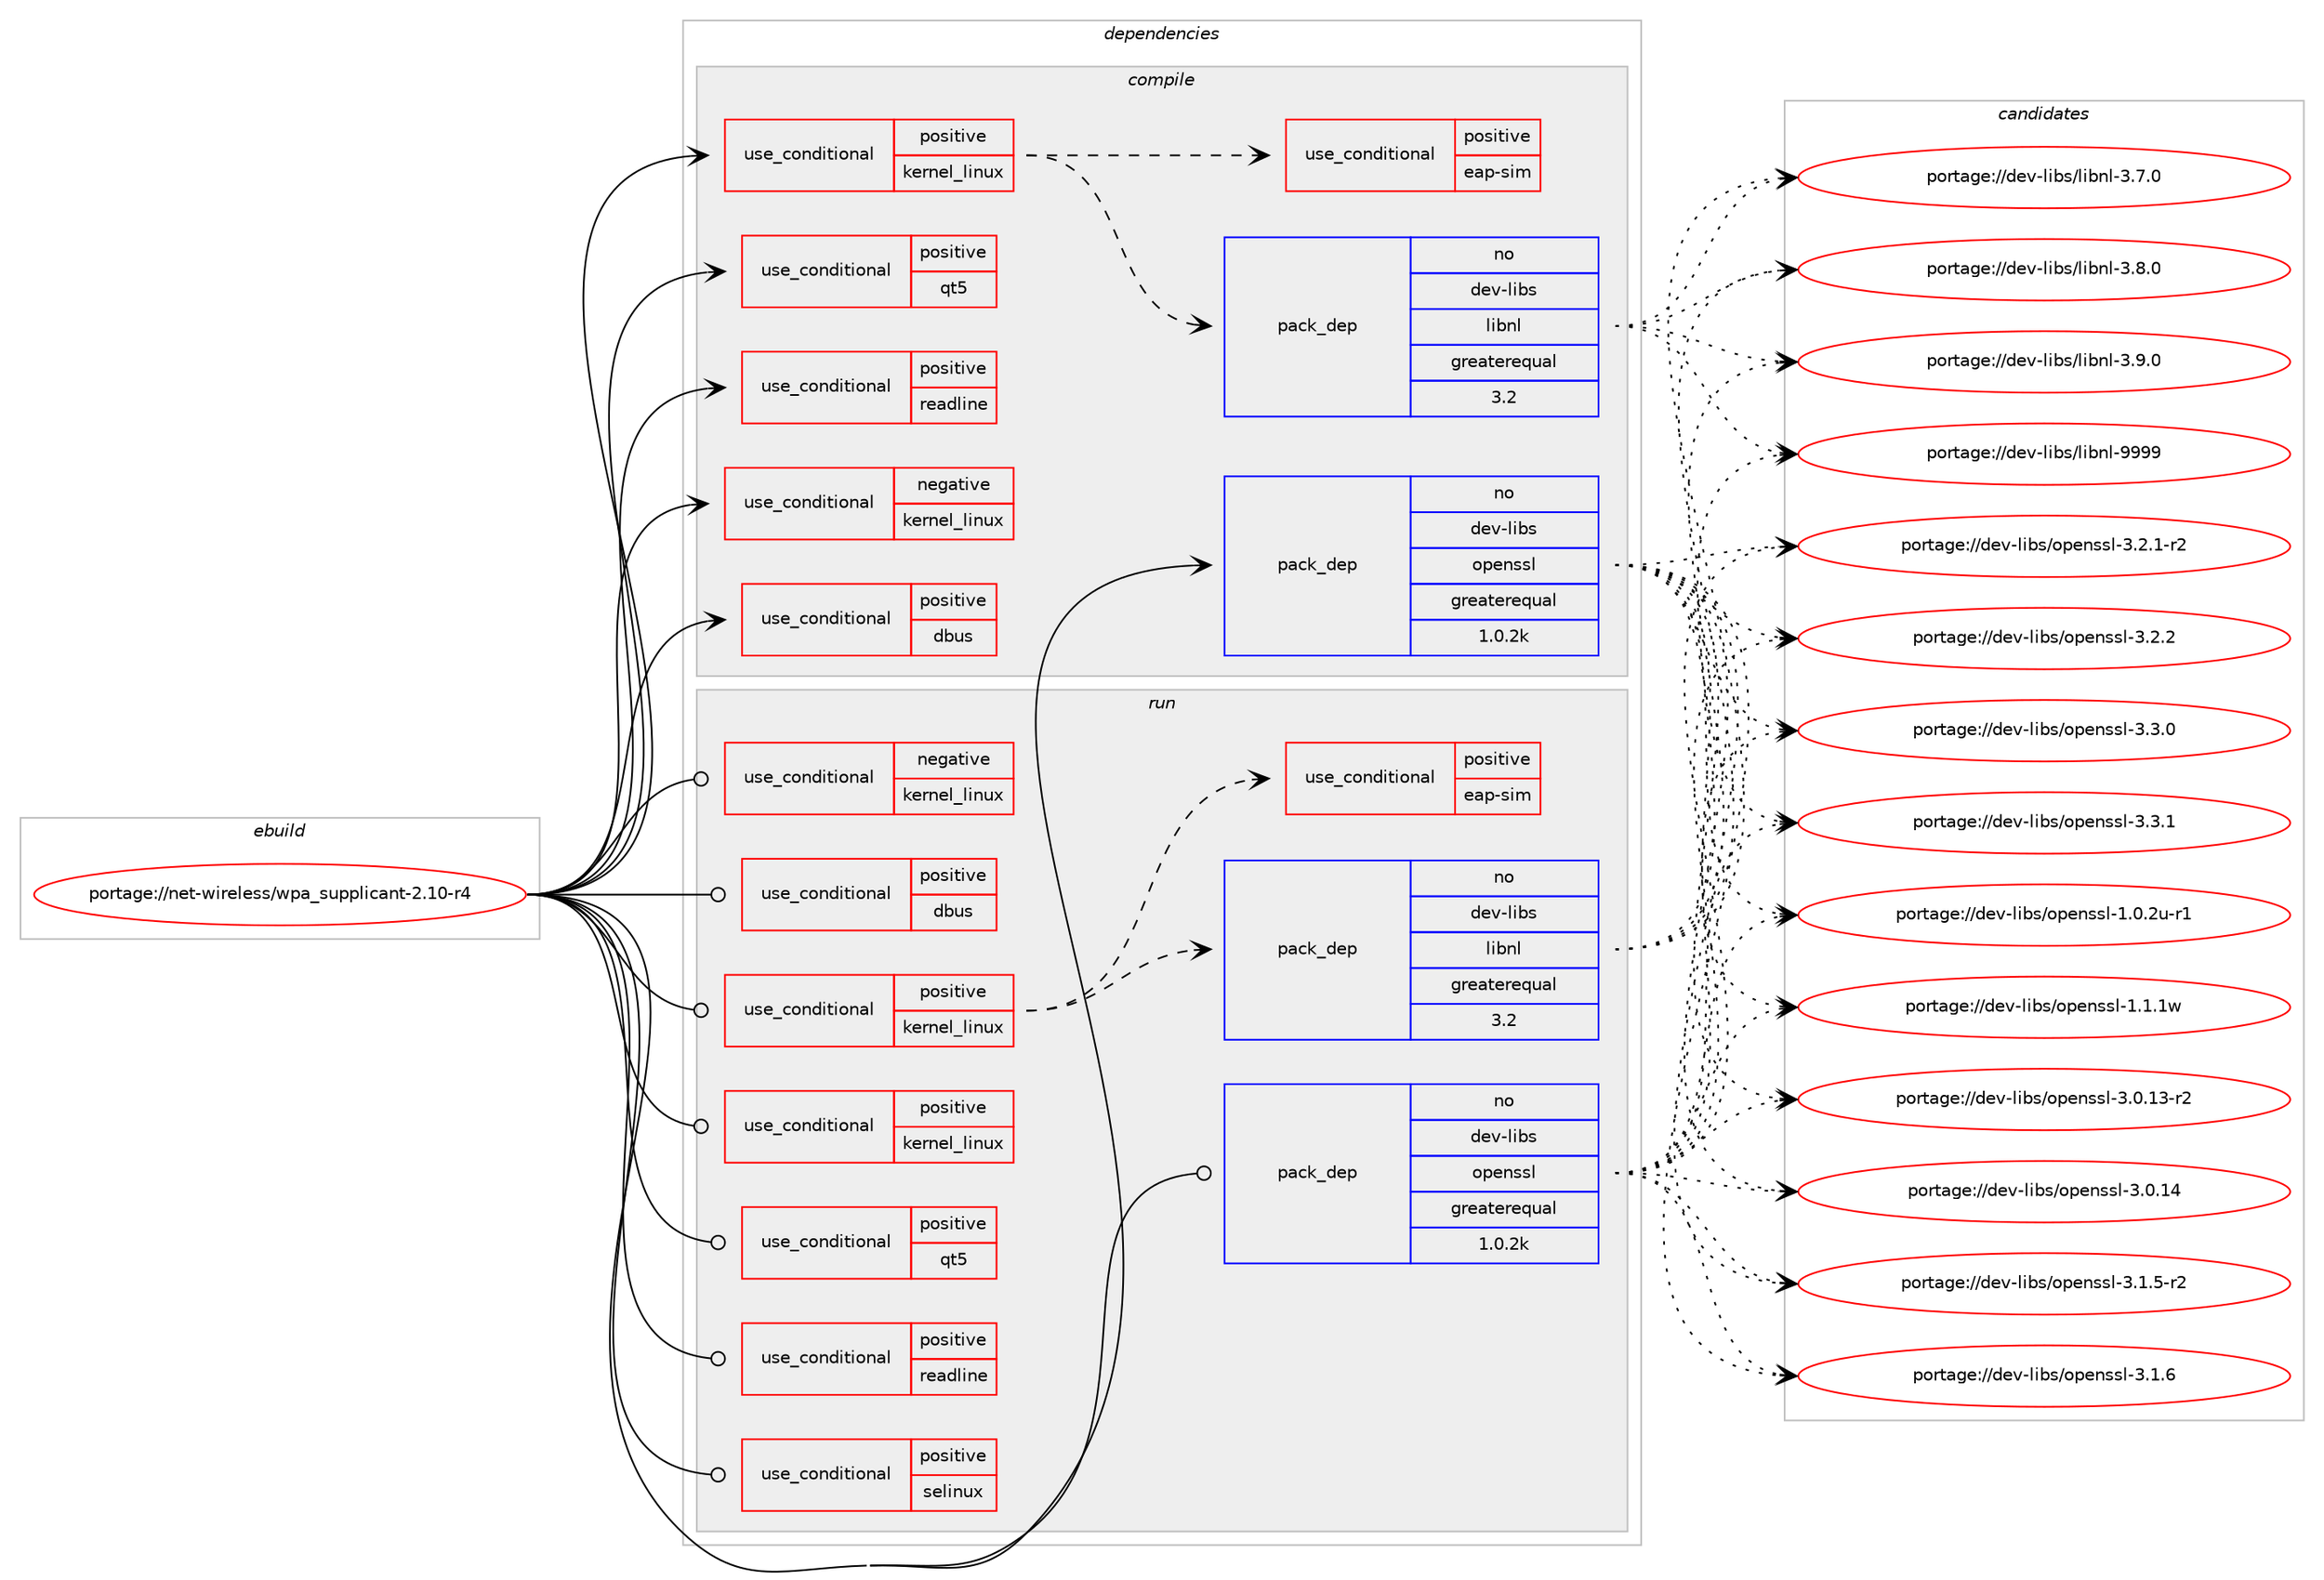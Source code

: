 digraph prolog {

# *************
# Graph options
# *************

newrank=true;
concentrate=true;
compound=true;
graph [rankdir=LR,fontname=Helvetica,fontsize=10,ranksep=1.5];#, ranksep=2.5, nodesep=0.2];
edge  [arrowhead=vee];
node  [fontname=Helvetica,fontsize=10];

# **********
# The ebuild
# **********

subgraph cluster_leftcol {
color=gray;
rank=same;
label=<<i>ebuild</i>>;
id [label="portage://net-wireless/wpa_supplicant-2.10-r4", color=red, width=4, href="../net-wireless/wpa_supplicant-2.10-r4.svg"];
}

# ****************
# The dependencies
# ****************

subgraph cluster_midcol {
color=gray;
label=<<i>dependencies</i>>;
subgraph cluster_compile {
fillcolor="#eeeeee";
style=filled;
label=<<i>compile</i>>;
subgraph cond101013 {
dependency197113 [label=<<TABLE BORDER="0" CELLBORDER="1" CELLSPACING="0" CELLPADDING="4"><TR><TD ROWSPAN="3" CELLPADDING="10">use_conditional</TD></TR><TR><TD>negative</TD></TR><TR><TD>kernel_linux</TD></TR></TABLE>>, shape=none, color=red];
# *** BEGIN UNKNOWN DEPENDENCY TYPE (TODO) ***
# dependency197113 -> package_dependency(portage://net-wireless/wpa_supplicant-2.10-r4,install,no,net-libs,libpcap,none,[,,],[],[])
# *** END UNKNOWN DEPENDENCY TYPE (TODO) ***

}
id:e -> dependency197113:w [weight=20,style="solid",arrowhead="vee"];
subgraph cond101014 {
dependency197114 [label=<<TABLE BORDER="0" CELLBORDER="1" CELLSPACING="0" CELLPADDING="4"><TR><TD ROWSPAN="3" CELLPADDING="10">use_conditional</TD></TR><TR><TD>positive</TD></TR><TR><TD>dbus</TD></TR></TABLE>>, shape=none, color=red];
# *** BEGIN UNKNOWN DEPENDENCY TYPE (TODO) ***
# dependency197114 -> package_dependency(portage://net-wireless/wpa_supplicant-2.10-r4,install,no,sys-apps,dbus,none,[,,],[],[])
# *** END UNKNOWN DEPENDENCY TYPE (TODO) ***

}
id:e -> dependency197114:w [weight=20,style="solid",arrowhead="vee"];
subgraph cond101015 {
dependency197115 [label=<<TABLE BORDER="0" CELLBORDER="1" CELLSPACING="0" CELLPADDING="4"><TR><TD ROWSPAN="3" CELLPADDING="10">use_conditional</TD></TR><TR><TD>positive</TD></TR><TR><TD>kernel_linux</TD></TR></TABLE>>, shape=none, color=red];
subgraph pack93357 {
dependency197116 [label=<<TABLE BORDER="0" CELLBORDER="1" CELLSPACING="0" CELLPADDING="4" WIDTH="220"><TR><TD ROWSPAN="6" CELLPADDING="30">pack_dep</TD></TR><TR><TD WIDTH="110">no</TD></TR><TR><TD>dev-libs</TD></TR><TR><TD>libnl</TD></TR><TR><TD>greaterequal</TD></TR><TR><TD>3.2</TD></TR></TABLE>>, shape=none, color=blue];
}
dependency197115:e -> dependency197116:w [weight=20,style="dashed",arrowhead="vee"];
subgraph cond101016 {
dependency197117 [label=<<TABLE BORDER="0" CELLBORDER="1" CELLSPACING="0" CELLPADDING="4"><TR><TD ROWSPAN="3" CELLPADDING="10">use_conditional</TD></TR><TR><TD>positive</TD></TR><TR><TD>eap-sim</TD></TR></TABLE>>, shape=none, color=red];
# *** BEGIN UNKNOWN DEPENDENCY TYPE (TODO) ***
# dependency197117 -> package_dependency(portage://net-wireless/wpa_supplicant-2.10-r4,install,no,sys-apps,pcsc-lite,none,[,,],[],[])
# *** END UNKNOWN DEPENDENCY TYPE (TODO) ***

}
dependency197115:e -> dependency197117:w [weight=20,style="dashed",arrowhead="vee"];
}
id:e -> dependency197115:w [weight=20,style="solid",arrowhead="vee"];
subgraph cond101017 {
dependency197118 [label=<<TABLE BORDER="0" CELLBORDER="1" CELLSPACING="0" CELLPADDING="4"><TR><TD ROWSPAN="3" CELLPADDING="10">use_conditional</TD></TR><TR><TD>positive</TD></TR><TR><TD>qt5</TD></TR></TABLE>>, shape=none, color=red];
# *** BEGIN UNKNOWN DEPENDENCY TYPE (TODO) ***
# dependency197118 -> package_dependency(portage://net-wireless/wpa_supplicant-2.10-r4,install,no,dev-qt,qtcore,none,[,,],[slot(5)],[])
# *** END UNKNOWN DEPENDENCY TYPE (TODO) ***

# *** BEGIN UNKNOWN DEPENDENCY TYPE (TODO) ***
# dependency197118 -> package_dependency(portage://net-wireless/wpa_supplicant-2.10-r4,install,no,dev-qt,qtgui,none,[,,],[slot(5)],[])
# *** END UNKNOWN DEPENDENCY TYPE (TODO) ***

# *** BEGIN UNKNOWN DEPENDENCY TYPE (TODO) ***
# dependency197118 -> package_dependency(portage://net-wireless/wpa_supplicant-2.10-r4,install,no,dev-qt,qtsvg,none,[,,],[slot(5)],[])
# *** END UNKNOWN DEPENDENCY TYPE (TODO) ***

# *** BEGIN UNKNOWN DEPENDENCY TYPE (TODO) ***
# dependency197118 -> package_dependency(portage://net-wireless/wpa_supplicant-2.10-r4,install,no,dev-qt,qtwidgets,none,[,,],[slot(5)],[])
# *** END UNKNOWN DEPENDENCY TYPE (TODO) ***

}
id:e -> dependency197118:w [weight=20,style="solid",arrowhead="vee"];
subgraph cond101018 {
dependency197119 [label=<<TABLE BORDER="0" CELLBORDER="1" CELLSPACING="0" CELLPADDING="4"><TR><TD ROWSPAN="3" CELLPADDING="10">use_conditional</TD></TR><TR><TD>positive</TD></TR><TR><TD>readline</TD></TR></TABLE>>, shape=none, color=red];
# *** BEGIN UNKNOWN DEPENDENCY TYPE (TODO) ***
# dependency197119 -> package_dependency(portage://net-wireless/wpa_supplicant-2.10-r4,install,no,sys-libs,ncurses,none,[,,],[slot(0),equal],[])
# *** END UNKNOWN DEPENDENCY TYPE (TODO) ***

# *** BEGIN UNKNOWN DEPENDENCY TYPE (TODO) ***
# dependency197119 -> package_dependency(portage://net-wireless/wpa_supplicant-2.10-r4,install,no,sys-libs,readline,none,[,,],[slot(0),equal],[])
# *** END UNKNOWN DEPENDENCY TYPE (TODO) ***

}
id:e -> dependency197119:w [weight=20,style="solid",arrowhead="vee"];
subgraph pack93358 {
dependency197120 [label=<<TABLE BORDER="0" CELLBORDER="1" CELLSPACING="0" CELLPADDING="4" WIDTH="220"><TR><TD ROWSPAN="6" CELLPADDING="30">pack_dep</TD></TR><TR><TD WIDTH="110">no</TD></TR><TR><TD>dev-libs</TD></TR><TR><TD>openssl</TD></TR><TR><TD>greaterequal</TD></TR><TR><TD>1.0.2k</TD></TR></TABLE>>, shape=none, color=blue];
}
id:e -> dependency197120:w [weight=20,style="solid",arrowhead="vee"];
}
subgraph cluster_compileandrun {
fillcolor="#eeeeee";
style=filled;
label=<<i>compile and run</i>>;
}
subgraph cluster_run {
fillcolor="#eeeeee";
style=filled;
label=<<i>run</i>>;
subgraph cond101019 {
dependency197121 [label=<<TABLE BORDER="0" CELLBORDER="1" CELLSPACING="0" CELLPADDING="4"><TR><TD ROWSPAN="3" CELLPADDING="10">use_conditional</TD></TR><TR><TD>negative</TD></TR><TR><TD>kernel_linux</TD></TR></TABLE>>, shape=none, color=red];
# *** BEGIN UNKNOWN DEPENDENCY TYPE (TODO) ***
# dependency197121 -> package_dependency(portage://net-wireless/wpa_supplicant-2.10-r4,run,no,net-libs,libpcap,none,[,,],[],[])
# *** END UNKNOWN DEPENDENCY TYPE (TODO) ***

}
id:e -> dependency197121:w [weight=20,style="solid",arrowhead="odot"];
subgraph cond101020 {
dependency197122 [label=<<TABLE BORDER="0" CELLBORDER="1" CELLSPACING="0" CELLPADDING="4"><TR><TD ROWSPAN="3" CELLPADDING="10">use_conditional</TD></TR><TR><TD>positive</TD></TR><TR><TD>dbus</TD></TR></TABLE>>, shape=none, color=red];
# *** BEGIN UNKNOWN DEPENDENCY TYPE (TODO) ***
# dependency197122 -> package_dependency(portage://net-wireless/wpa_supplicant-2.10-r4,run,no,sys-apps,dbus,none,[,,],[],[])
# *** END UNKNOWN DEPENDENCY TYPE (TODO) ***

}
id:e -> dependency197122:w [weight=20,style="solid",arrowhead="odot"];
subgraph cond101021 {
dependency197123 [label=<<TABLE BORDER="0" CELLBORDER="1" CELLSPACING="0" CELLPADDING="4"><TR><TD ROWSPAN="3" CELLPADDING="10">use_conditional</TD></TR><TR><TD>positive</TD></TR><TR><TD>kernel_linux</TD></TR></TABLE>>, shape=none, color=red];
subgraph pack93359 {
dependency197124 [label=<<TABLE BORDER="0" CELLBORDER="1" CELLSPACING="0" CELLPADDING="4" WIDTH="220"><TR><TD ROWSPAN="6" CELLPADDING="30">pack_dep</TD></TR><TR><TD WIDTH="110">no</TD></TR><TR><TD>dev-libs</TD></TR><TR><TD>libnl</TD></TR><TR><TD>greaterequal</TD></TR><TR><TD>3.2</TD></TR></TABLE>>, shape=none, color=blue];
}
dependency197123:e -> dependency197124:w [weight=20,style="dashed",arrowhead="vee"];
subgraph cond101022 {
dependency197125 [label=<<TABLE BORDER="0" CELLBORDER="1" CELLSPACING="0" CELLPADDING="4"><TR><TD ROWSPAN="3" CELLPADDING="10">use_conditional</TD></TR><TR><TD>positive</TD></TR><TR><TD>eap-sim</TD></TR></TABLE>>, shape=none, color=red];
# *** BEGIN UNKNOWN DEPENDENCY TYPE (TODO) ***
# dependency197125 -> package_dependency(portage://net-wireless/wpa_supplicant-2.10-r4,run,no,sys-apps,pcsc-lite,none,[,,],[],[])
# *** END UNKNOWN DEPENDENCY TYPE (TODO) ***

}
dependency197123:e -> dependency197125:w [weight=20,style="dashed",arrowhead="vee"];
}
id:e -> dependency197123:w [weight=20,style="solid",arrowhead="odot"];
subgraph cond101023 {
dependency197126 [label=<<TABLE BORDER="0" CELLBORDER="1" CELLSPACING="0" CELLPADDING="4"><TR><TD ROWSPAN="3" CELLPADDING="10">use_conditional</TD></TR><TR><TD>positive</TD></TR><TR><TD>kernel_linux</TD></TR></TABLE>>, shape=none, color=red];
# *** BEGIN UNKNOWN DEPENDENCY TYPE (TODO) ***
# dependency197126 -> package_dependency(portage://net-wireless/wpa_supplicant-2.10-r4,run,no,net-wireless,wireless-regdb,none,[,,],[],[])
# *** END UNKNOWN DEPENDENCY TYPE (TODO) ***

}
id:e -> dependency197126:w [weight=20,style="solid",arrowhead="odot"];
subgraph cond101024 {
dependency197127 [label=<<TABLE BORDER="0" CELLBORDER="1" CELLSPACING="0" CELLPADDING="4"><TR><TD ROWSPAN="3" CELLPADDING="10">use_conditional</TD></TR><TR><TD>positive</TD></TR><TR><TD>qt5</TD></TR></TABLE>>, shape=none, color=red];
# *** BEGIN UNKNOWN DEPENDENCY TYPE (TODO) ***
# dependency197127 -> package_dependency(portage://net-wireless/wpa_supplicant-2.10-r4,run,no,dev-qt,qtcore,none,[,,],[slot(5)],[])
# *** END UNKNOWN DEPENDENCY TYPE (TODO) ***

# *** BEGIN UNKNOWN DEPENDENCY TYPE (TODO) ***
# dependency197127 -> package_dependency(portage://net-wireless/wpa_supplicant-2.10-r4,run,no,dev-qt,qtgui,none,[,,],[slot(5)],[])
# *** END UNKNOWN DEPENDENCY TYPE (TODO) ***

# *** BEGIN UNKNOWN DEPENDENCY TYPE (TODO) ***
# dependency197127 -> package_dependency(portage://net-wireless/wpa_supplicant-2.10-r4,run,no,dev-qt,qtsvg,none,[,,],[slot(5)],[])
# *** END UNKNOWN DEPENDENCY TYPE (TODO) ***

# *** BEGIN UNKNOWN DEPENDENCY TYPE (TODO) ***
# dependency197127 -> package_dependency(portage://net-wireless/wpa_supplicant-2.10-r4,run,no,dev-qt,qtwidgets,none,[,,],[slot(5)],[])
# *** END UNKNOWN DEPENDENCY TYPE (TODO) ***

}
id:e -> dependency197127:w [weight=20,style="solid",arrowhead="odot"];
subgraph cond101025 {
dependency197128 [label=<<TABLE BORDER="0" CELLBORDER="1" CELLSPACING="0" CELLPADDING="4"><TR><TD ROWSPAN="3" CELLPADDING="10">use_conditional</TD></TR><TR><TD>positive</TD></TR><TR><TD>readline</TD></TR></TABLE>>, shape=none, color=red];
# *** BEGIN UNKNOWN DEPENDENCY TYPE (TODO) ***
# dependency197128 -> package_dependency(portage://net-wireless/wpa_supplicant-2.10-r4,run,no,sys-libs,ncurses,none,[,,],[slot(0),equal],[])
# *** END UNKNOWN DEPENDENCY TYPE (TODO) ***

# *** BEGIN UNKNOWN DEPENDENCY TYPE (TODO) ***
# dependency197128 -> package_dependency(portage://net-wireless/wpa_supplicant-2.10-r4,run,no,sys-libs,readline,none,[,,],[slot(0),equal],[])
# *** END UNKNOWN DEPENDENCY TYPE (TODO) ***

}
id:e -> dependency197128:w [weight=20,style="solid",arrowhead="odot"];
subgraph cond101026 {
dependency197129 [label=<<TABLE BORDER="0" CELLBORDER="1" CELLSPACING="0" CELLPADDING="4"><TR><TD ROWSPAN="3" CELLPADDING="10">use_conditional</TD></TR><TR><TD>positive</TD></TR><TR><TD>selinux</TD></TR></TABLE>>, shape=none, color=red];
# *** BEGIN UNKNOWN DEPENDENCY TYPE (TODO) ***
# dependency197129 -> package_dependency(portage://net-wireless/wpa_supplicant-2.10-r4,run,no,sec-policy,selinux-networkmanager,none,[,,],[],[])
# *** END UNKNOWN DEPENDENCY TYPE (TODO) ***

}
id:e -> dependency197129:w [weight=20,style="solid",arrowhead="odot"];
subgraph pack93360 {
dependency197130 [label=<<TABLE BORDER="0" CELLBORDER="1" CELLSPACING="0" CELLPADDING="4" WIDTH="220"><TR><TD ROWSPAN="6" CELLPADDING="30">pack_dep</TD></TR><TR><TD WIDTH="110">no</TD></TR><TR><TD>dev-libs</TD></TR><TR><TD>openssl</TD></TR><TR><TD>greaterequal</TD></TR><TR><TD>1.0.2k</TD></TR></TABLE>>, shape=none, color=blue];
}
id:e -> dependency197130:w [weight=20,style="solid",arrowhead="odot"];
}
}

# **************
# The candidates
# **************

subgraph cluster_choices {
rank=same;
color=gray;
label=<<i>candidates</i>>;

subgraph choice93357 {
color=black;
nodesep=1;
choice10010111845108105981154710810598110108455146554648 [label="portage://dev-libs/libnl-3.7.0", color=red, width=4,href="../dev-libs/libnl-3.7.0.svg"];
choice10010111845108105981154710810598110108455146564648 [label="portage://dev-libs/libnl-3.8.0", color=red, width=4,href="../dev-libs/libnl-3.8.0.svg"];
choice10010111845108105981154710810598110108455146574648 [label="portage://dev-libs/libnl-3.9.0", color=red, width=4,href="../dev-libs/libnl-3.9.0.svg"];
choice100101118451081059811547108105981101084557575757 [label="portage://dev-libs/libnl-9999", color=red, width=4,href="../dev-libs/libnl-9999.svg"];
dependency197116:e -> choice10010111845108105981154710810598110108455146554648:w [style=dotted,weight="100"];
dependency197116:e -> choice10010111845108105981154710810598110108455146564648:w [style=dotted,weight="100"];
dependency197116:e -> choice10010111845108105981154710810598110108455146574648:w [style=dotted,weight="100"];
dependency197116:e -> choice100101118451081059811547108105981101084557575757:w [style=dotted,weight="100"];
}
subgraph choice93358 {
color=black;
nodesep=1;
choice1001011184510810598115471111121011101151151084549464846501174511449 [label="portage://dev-libs/openssl-1.0.2u-r1", color=red, width=4,href="../dev-libs/openssl-1.0.2u-r1.svg"];
choice100101118451081059811547111112101110115115108454946494649119 [label="portage://dev-libs/openssl-1.1.1w", color=red, width=4,href="../dev-libs/openssl-1.1.1w.svg"];
choice100101118451081059811547111112101110115115108455146484649514511450 [label="portage://dev-libs/openssl-3.0.13-r2", color=red, width=4,href="../dev-libs/openssl-3.0.13-r2.svg"];
choice10010111845108105981154711111210111011511510845514648464952 [label="portage://dev-libs/openssl-3.0.14", color=red, width=4,href="../dev-libs/openssl-3.0.14.svg"];
choice1001011184510810598115471111121011101151151084551464946534511450 [label="portage://dev-libs/openssl-3.1.5-r2", color=red, width=4,href="../dev-libs/openssl-3.1.5-r2.svg"];
choice100101118451081059811547111112101110115115108455146494654 [label="portage://dev-libs/openssl-3.1.6", color=red, width=4,href="../dev-libs/openssl-3.1.6.svg"];
choice1001011184510810598115471111121011101151151084551465046494511450 [label="portage://dev-libs/openssl-3.2.1-r2", color=red, width=4,href="../dev-libs/openssl-3.2.1-r2.svg"];
choice100101118451081059811547111112101110115115108455146504650 [label="portage://dev-libs/openssl-3.2.2", color=red, width=4,href="../dev-libs/openssl-3.2.2.svg"];
choice100101118451081059811547111112101110115115108455146514648 [label="portage://dev-libs/openssl-3.3.0", color=red, width=4,href="../dev-libs/openssl-3.3.0.svg"];
choice100101118451081059811547111112101110115115108455146514649 [label="portage://dev-libs/openssl-3.3.1", color=red, width=4,href="../dev-libs/openssl-3.3.1.svg"];
dependency197120:e -> choice1001011184510810598115471111121011101151151084549464846501174511449:w [style=dotted,weight="100"];
dependency197120:e -> choice100101118451081059811547111112101110115115108454946494649119:w [style=dotted,weight="100"];
dependency197120:e -> choice100101118451081059811547111112101110115115108455146484649514511450:w [style=dotted,weight="100"];
dependency197120:e -> choice10010111845108105981154711111210111011511510845514648464952:w [style=dotted,weight="100"];
dependency197120:e -> choice1001011184510810598115471111121011101151151084551464946534511450:w [style=dotted,weight="100"];
dependency197120:e -> choice100101118451081059811547111112101110115115108455146494654:w [style=dotted,weight="100"];
dependency197120:e -> choice1001011184510810598115471111121011101151151084551465046494511450:w [style=dotted,weight="100"];
dependency197120:e -> choice100101118451081059811547111112101110115115108455146504650:w [style=dotted,weight="100"];
dependency197120:e -> choice100101118451081059811547111112101110115115108455146514648:w [style=dotted,weight="100"];
dependency197120:e -> choice100101118451081059811547111112101110115115108455146514649:w [style=dotted,weight="100"];
}
subgraph choice93359 {
color=black;
nodesep=1;
choice10010111845108105981154710810598110108455146554648 [label="portage://dev-libs/libnl-3.7.0", color=red, width=4,href="../dev-libs/libnl-3.7.0.svg"];
choice10010111845108105981154710810598110108455146564648 [label="portage://dev-libs/libnl-3.8.0", color=red, width=4,href="../dev-libs/libnl-3.8.0.svg"];
choice10010111845108105981154710810598110108455146574648 [label="portage://dev-libs/libnl-3.9.0", color=red, width=4,href="../dev-libs/libnl-3.9.0.svg"];
choice100101118451081059811547108105981101084557575757 [label="portage://dev-libs/libnl-9999", color=red, width=4,href="../dev-libs/libnl-9999.svg"];
dependency197124:e -> choice10010111845108105981154710810598110108455146554648:w [style=dotted,weight="100"];
dependency197124:e -> choice10010111845108105981154710810598110108455146564648:w [style=dotted,weight="100"];
dependency197124:e -> choice10010111845108105981154710810598110108455146574648:w [style=dotted,weight="100"];
dependency197124:e -> choice100101118451081059811547108105981101084557575757:w [style=dotted,weight="100"];
}
subgraph choice93360 {
color=black;
nodesep=1;
choice1001011184510810598115471111121011101151151084549464846501174511449 [label="portage://dev-libs/openssl-1.0.2u-r1", color=red, width=4,href="../dev-libs/openssl-1.0.2u-r1.svg"];
choice100101118451081059811547111112101110115115108454946494649119 [label="portage://dev-libs/openssl-1.1.1w", color=red, width=4,href="../dev-libs/openssl-1.1.1w.svg"];
choice100101118451081059811547111112101110115115108455146484649514511450 [label="portage://dev-libs/openssl-3.0.13-r2", color=red, width=4,href="../dev-libs/openssl-3.0.13-r2.svg"];
choice10010111845108105981154711111210111011511510845514648464952 [label="portage://dev-libs/openssl-3.0.14", color=red, width=4,href="../dev-libs/openssl-3.0.14.svg"];
choice1001011184510810598115471111121011101151151084551464946534511450 [label="portage://dev-libs/openssl-3.1.5-r2", color=red, width=4,href="../dev-libs/openssl-3.1.5-r2.svg"];
choice100101118451081059811547111112101110115115108455146494654 [label="portage://dev-libs/openssl-3.1.6", color=red, width=4,href="../dev-libs/openssl-3.1.6.svg"];
choice1001011184510810598115471111121011101151151084551465046494511450 [label="portage://dev-libs/openssl-3.2.1-r2", color=red, width=4,href="../dev-libs/openssl-3.2.1-r2.svg"];
choice100101118451081059811547111112101110115115108455146504650 [label="portage://dev-libs/openssl-3.2.2", color=red, width=4,href="../dev-libs/openssl-3.2.2.svg"];
choice100101118451081059811547111112101110115115108455146514648 [label="portage://dev-libs/openssl-3.3.0", color=red, width=4,href="../dev-libs/openssl-3.3.0.svg"];
choice100101118451081059811547111112101110115115108455146514649 [label="portage://dev-libs/openssl-3.3.1", color=red, width=4,href="../dev-libs/openssl-3.3.1.svg"];
dependency197130:e -> choice1001011184510810598115471111121011101151151084549464846501174511449:w [style=dotted,weight="100"];
dependency197130:e -> choice100101118451081059811547111112101110115115108454946494649119:w [style=dotted,weight="100"];
dependency197130:e -> choice100101118451081059811547111112101110115115108455146484649514511450:w [style=dotted,weight="100"];
dependency197130:e -> choice10010111845108105981154711111210111011511510845514648464952:w [style=dotted,weight="100"];
dependency197130:e -> choice1001011184510810598115471111121011101151151084551464946534511450:w [style=dotted,weight="100"];
dependency197130:e -> choice100101118451081059811547111112101110115115108455146494654:w [style=dotted,weight="100"];
dependency197130:e -> choice1001011184510810598115471111121011101151151084551465046494511450:w [style=dotted,weight="100"];
dependency197130:e -> choice100101118451081059811547111112101110115115108455146504650:w [style=dotted,weight="100"];
dependency197130:e -> choice100101118451081059811547111112101110115115108455146514648:w [style=dotted,weight="100"];
dependency197130:e -> choice100101118451081059811547111112101110115115108455146514649:w [style=dotted,weight="100"];
}
}

}
